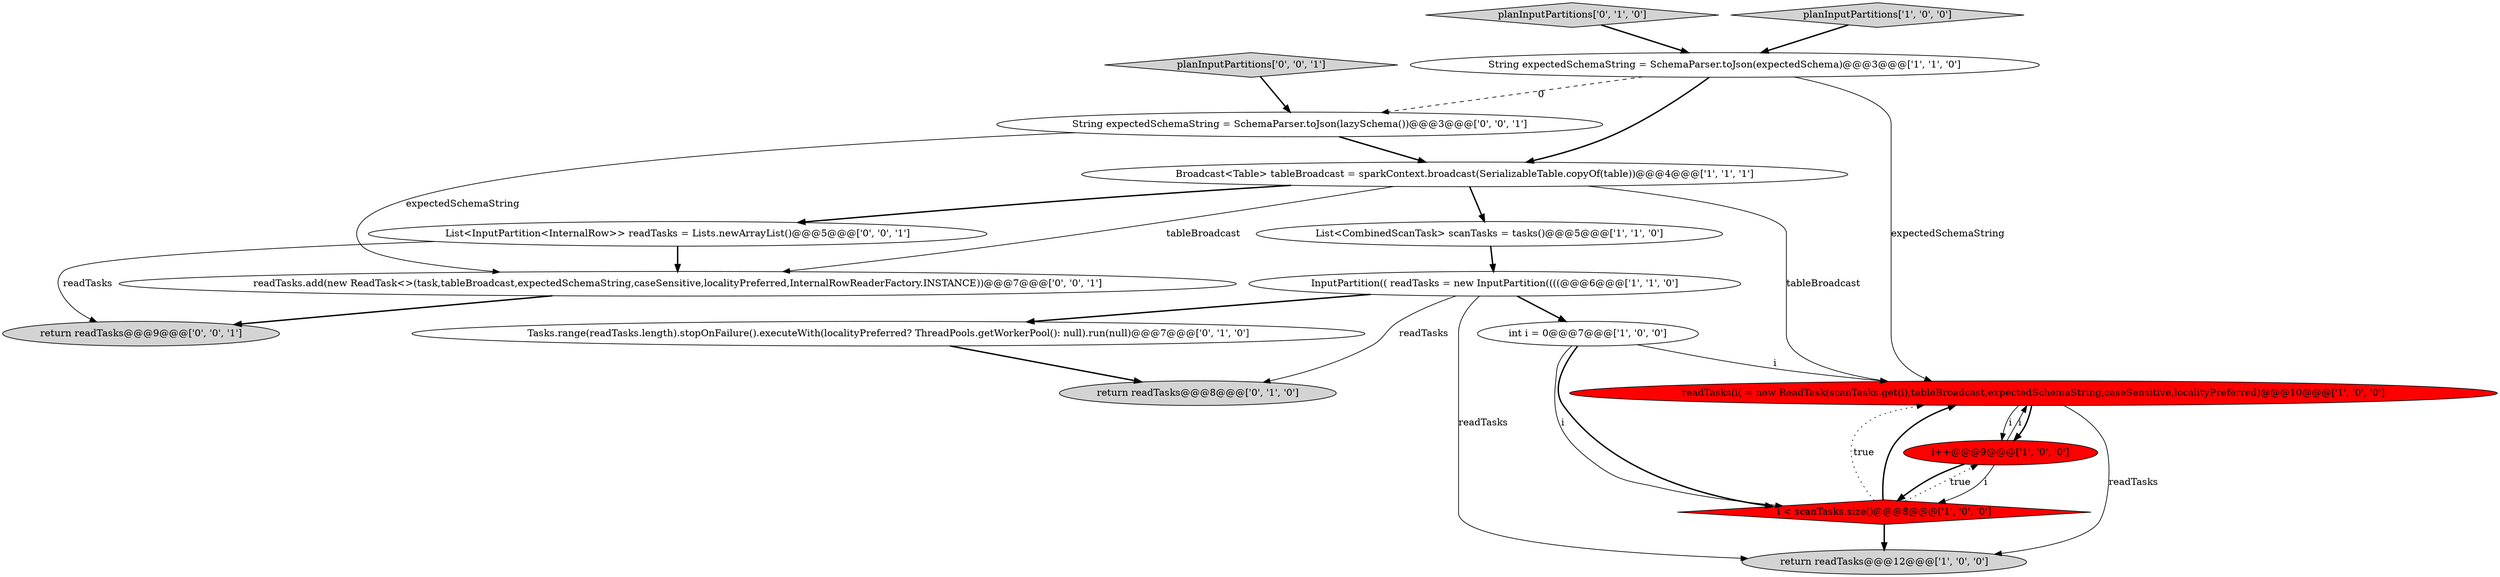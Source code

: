 digraph {
0 [style = filled, label = "List<CombinedScanTask> scanTasks = tasks()@@@5@@@['1', '1', '0']", fillcolor = white, shape = ellipse image = "AAA0AAABBB1BBB"];
2 [style = filled, label = "return readTasks@@@12@@@['1', '0', '0']", fillcolor = lightgray, shape = ellipse image = "AAA0AAABBB1BBB"];
6 [style = filled, label = "i++@@@9@@@['1', '0', '0']", fillcolor = red, shape = ellipse image = "AAA1AAABBB1BBB"];
13 [style = filled, label = "readTasks.add(new ReadTask<>(task,tableBroadcast,expectedSchemaString,caseSensitive,localityPreferred,InternalRowReaderFactory.INSTANCE))@@@7@@@['0', '0', '1']", fillcolor = white, shape = ellipse image = "AAA0AAABBB3BBB"];
16 [style = filled, label = "List<InputPartition<InternalRow>> readTasks = Lists.newArrayList()@@@5@@@['0', '0', '1']", fillcolor = white, shape = ellipse image = "AAA0AAABBB3BBB"];
8 [style = filled, label = "String expectedSchemaString = SchemaParser.toJson(expectedSchema)@@@3@@@['1', '1', '0']", fillcolor = white, shape = ellipse image = "AAA0AAABBB1BBB"];
12 [style = filled, label = "Tasks.range(readTasks.length).stopOnFailure().executeWith(localityPreferred? ThreadPools.getWorkerPool(): null).run(null)@@@7@@@['0', '1', '0']", fillcolor = white, shape = ellipse image = "AAA0AAABBB2BBB"];
7 [style = filled, label = "readTasks(i( = new ReadTask(scanTasks.get(i),tableBroadcast,expectedSchemaString,caseSensitive,localityPreferred)@@@10@@@['1', '0', '0']", fillcolor = red, shape = ellipse image = "AAA1AAABBB1BBB"];
9 [style = filled, label = "Broadcast<Table> tableBroadcast = sparkContext.broadcast(SerializableTable.copyOf(table))@@@4@@@['1', '1', '1']", fillcolor = white, shape = ellipse image = "AAA0AAABBB1BBB"];
3 [style = filled, label = "int i = 0@@@7@@@['1', '0', '0']", fillcolor = white, shape = ellipse image = "AAA0AAABBB1BBB"];
15 [style = filled, label = "String expectedSchemaString = SchemaParser.toJson(lazySchema())@@@3@@@['0', '0', '1']", fillcolor = white, shape = ellipse image = "AAA0AAABBB3BBB"];
10 [style = filled, label = "planInputPartitions['0', '1', '0']", fillcolor = lightgray, shape = diamond image = "AAA0AAABBB2BBB"];
14 [style = filled, label = "return readTasks@@@9@@@['0', '0', '1']", fillcolor = lightgray, shape = ellipse image = "AAA0AAABBB3BBB"];
5 [style = filled, label = "InputPartition(( readTasks = new InputPartition((((@@@6@@@['1', '1', '0']", fillcolor = white, shape = ellipse image = "AAA0AAABBB1BBB"];
1 [style = filled, label = "planInputPartitions['1', '0', '0']", fillcolor = lightgray, shape = diamond image = "AAA0AAABBB1BBB"];
17 [style = filled, label = "planInputPartitions['0', '0', '1']", fillcolor = lightgray, shape = diamond image = "AAA0AAABBB3BBB"];
11 [style = filled, label = "return readTasks@@@8@@@['0', '1', '0']", fillcolor = lightgray, shape = ellipse image = "AAA0AAABBB2BBB"];
4 [style = filled, label = "i < scanTasks.size()@@@8@@@['1', '0', '0']", fillcolor = red, shape = diamond image = "AAA1AAABBB1BBB"];
4->6 [style = dotted, label="true"];
5->3 [style = bold, label=""];
16->13 [style = bold, label=""];
6->4 [style = solid, label="i"];
9->13 [style = solid, label="tableBroadcast"];
1->8 [style = bold, label=""];
9->0 [style = bold, label=""];
5->11 [style = solid, label="readTasks"];
8->15 [style = dashed, label="0"];
3->7 [style = solid, label="i"];
12->11 [style = bold, label=""];
4->7 [style = dotted, label="true"];
5->2 [style = solid, label="readTasks"];
4->2 [style = bold, label=""];
16->14 [style = solid, label="readTasks"];
6->7 [style = solid, label="i"];
3->4 [style = bold, label=""];
9->16 [style = bold, label=""];
4->7 [style = bold, label=""];
3->4 [style = solid, label="i"];
6->4 [style = bold, label=""];
9->7 [style = solid, label="tableBroadcast"];
10->8 [style = bold, label=""];
5->12 [style = bold, label=""];
15->9 [style = bold, label=""];
7->2 [style = solid, label="readTasks"];
7->6 [style = bold, label=""];
15->13 [style = solid, label="expectedSchemaString"];
17->15 [style = bold, label=""];
8->7 [style = solid, label="expectedSchemaString"];
8->9 [style = bold, label=""];
7->6 [style = solid, label="i"];
13->14 [style = bold, label=""];
0->5 [style = bold, label=""];
}
